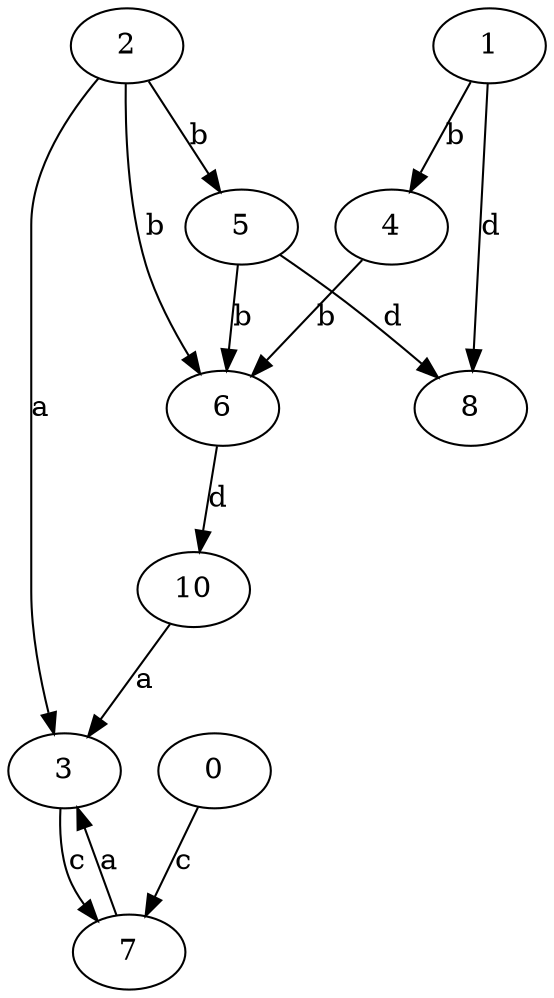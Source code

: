 strict digraph  {
2;
3;
4;
5;
6;
7;
8;
0;
1;
10;
2 -> 3  [label=a];
2 -> 5  [label=b];
2 -> 6  [label=b];
3 -> 7  [label=c];
4 -> 6  [label=b];
5 -> 6  [label=b];
5 -> 8  [label=d];
6 -> 10  [label=d];
7 -> 3  [label=a];
0 -> 7  [label=c];
1 -> 4  [label=b];
1 -> 8  [label=d];
10 -> 3  [label=a];
}

